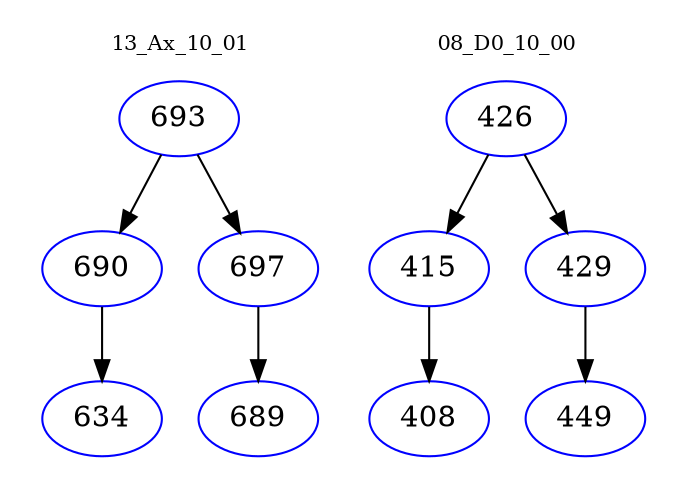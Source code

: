 digraph{
subgraph cluster_0 {
color = white
label = "13_Ax_10_01";
fontsize=10;
T0_693 [label="693", color="blue"]
T0_693 -> T0_690 [color="black"]
T0_690 [label="690", color="blue"]
T0_690 -> T0_634 [color="black"]
T0_634 [label="634", color="blue"]
T0_693 -> T0_697 [color="black"]
T0_697 [label="697", color="blue"]
T0_697 -> T0_689 [color="black"]
T0_689 [label="689", color="blue"]
}
subgraph cluster_1 {
color = white
label = "08_D0_10_00";
fontsize=10;
T1_426 [label="426", color="blue"]
T1_426 -> T1_415 [color="black"]
T1_415 [label="415", color="blue"]
T1_415 -> T1_408 [color="black"]
T1_408 [label="408", color="blue"]
T1_426 -> T1_429 [color="black"]
T1_429 [label="429", color="blue"]
T1_429 -> T1_449 [color="black"]
T1_449 [label="449", color="blue"]
}
}
